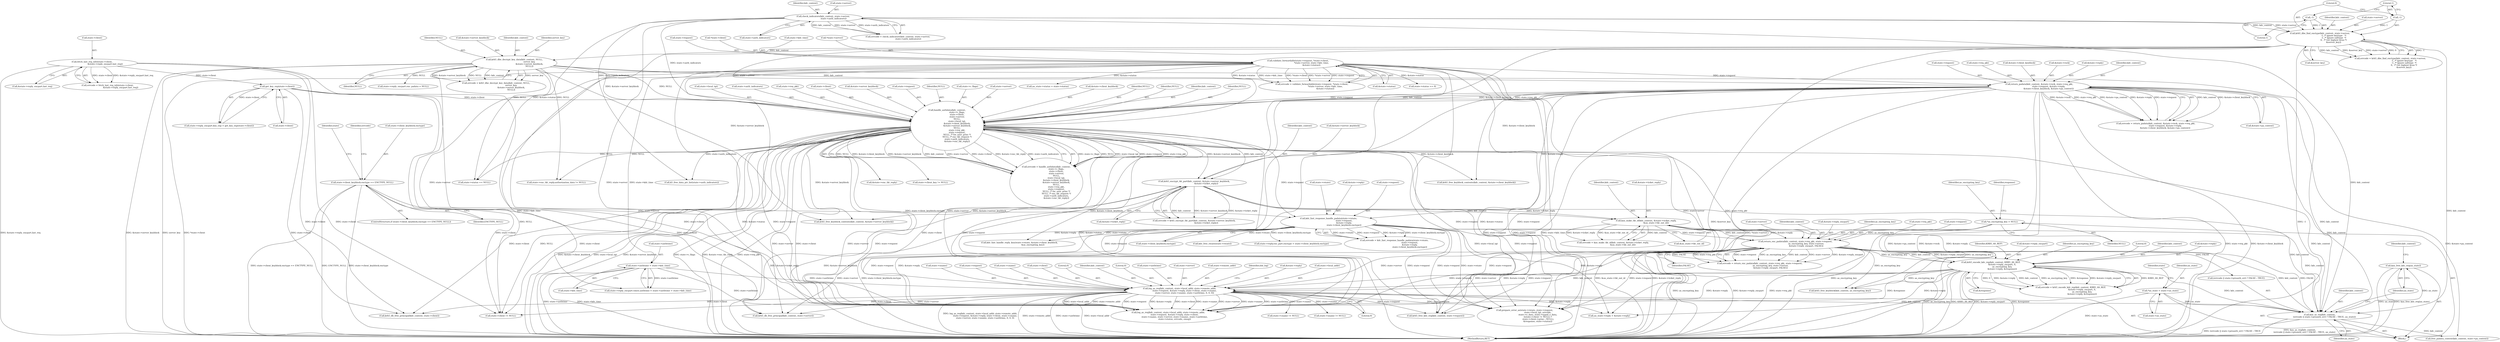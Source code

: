 digraph "0_krb5_ffb35baac6981f9e8914f8f3bffd37f284b85970@pointer" {
"1000828" [label="(Call,kau_free_kdc_req(au_state))"];
"1000817" [label="(Call,kau_as_req(kdc_context,\n              (errcode || state->preauth_err) ? FALSE : TRUE, au_state))"];
"1000250" [label="(Call,krb5_dbe_decrypt_key_data(kdc_context, NULL,\n                                             server_key,\n                                             &state->server_keyblock,\n                                             NULL))"];
"1000228" [label="(Call,krb5_dbe_find_enctype(kdc_context, state->server,\n                                         -1, /* ignore keytype   */\n                                         -1, /* Ignore salttype  */\n                                         0,  /* Get highest kvno */\n                                         &server_key))"];
"1000198" [label="(Call,check_indicators(kdc_context, state->server,\n                               state->auth_indicators))"];
"1000233" [label="(Call,-1)"];
"1000235" [label="(Call,-1)"];
"1000521" [label="(Call,krb5_encrypt_tkt_part(kdc_context, &state->server_keyblock,\n                                    &state->ticket_reply))"];
"1000466" [label="(Call,handle_authdata(kdc_context,\n                              state->c_flags,\n                              state->client,\n                              state->server,\n                              NULL,\n                              state->local_tgt,\n                              &state->client_keyblock,\n                              &state->server_keyblock,\n                              NULL,\n                              state->req_pkt,\n                              state->request,\n                              NULL, /* for_user_princ */\n                              NULL, /* enc_tkt_request */\n                              state->auth_indicators,\n                              &state->enc_tkt_reply))"];
"1000413" [label="(Call,return_padata(kdc_context, &state->rock, state->req_pkt,\n                            state->request, &state->reply,\n                            &state->client_keyblock, &state->pa_context))"];
"1000172" [label="(Call,validate_forwardable(state->request, *state->client,\n                                        *state->server, state->kdc_time,\n                                        &state->status))"];
"1000341" [label="(Call,get_key_exp(state->client))"];
"1000307" [label="(Call,fetch_last_req_info(state->client,\n                                       &state->reply_encpart.last_req))"];
"1000542" [label="(Call,kau_make_tkt_id(kdc_context, &state->ticket_reply,\n                              &au_state->tkt_out_id))"];
"1000750" [label="(Call,log_as_req(kdc_context, state->local_addr, state->remote_addr,\n               state->request, &state->reply, state->client, state->cname,\n               state->server, state->sname, state->authtime, 0, 0, 0))"];
"1000677" [label="(Call,krb5_encode_kdc_rep(kdc_context, KRB5_AS_REP,\n                                  &state->reply_encpart, 0,\n                                  as_encrypting_key,\n                                  &state->reply, &response))"];
"1000635" [label="(Call,return_enc_padata(kdc_context, state->req_pkt, state->request,\n                                as_encrypting_key, state->server,\n                                &state->reply_encpart, FALSE))"];
"1000574" [label="(Call,kdc_fast_response_handle_padata(state->rstate,\n                                              state->request,\n                                              &state->reply,\n                                              state->client_keyblock.enctype))"];
"1000447" [label="(Call,state->client_keyblock.enctype == ENCTYPE_NULL)"];
"1000120" [label="(Call,*as_encrypting_key = NULL)"];
"1000386" [label="(Call,state->authtime = state->kdc_time)"];
"1000144" [label="(Call,*au_state = state->au_state)"];
"1000678" [label="(Identifier,kdc_context)"];
"1000780" [label="(Literal,0)"];
"1000501" [label="(Call,&state->enc_tkt_reply)"];
"1000150" [label="(Identifier,state)"];
"1000644" [label="(Call,state->server)"];
"1000422" [label="(Call,state->request)"];
"1000478" [label="(Call,state->local_tgt)"];
"1001147" [label="(Call,krb5_free_kdc_req(kdc_context, state->request))"];
"1000378" [label="(Call,state->reply_encpart.times.authtime = state->authtime = state->kdc_time)"];
"1000250" [label="(Call,krb5_dbe_decrypt_key_data(kdc_context, NULL,\n                                             server_key,\n                                             &state->server_keyblock,\n                                             NULL))"];
"1000686" [label="(Call,&state->reply)"];
"1000448" [label="(Call,state->client_keyblock.enctype)"];
"1000498" [label="(Call,state->auth_indicators)"];
"1000199" [label="(Identifier,kdc_context)"];
"1000176" [label="(Call,*state->client)"];
"1000777" [label="(Call,state->authtime)"];
"1001152" [label="(Call,k5_free_data_ptr_list(state->auth_indicators))"];
"1000490" [label="(Call,state->req_pkt)"];
"1000542" [label="(Call,kau_make_tkt_id(kdc_context, &state->ticket_reply,\n                              &au_state->tkt_out_id))"];
"1000830" [label="(Call,free_padata_context(kdc_context, state->pa_context))"];
"1000818" [label="(Identifier,kdc_context)"];
"1000125" [label="(Identifier,response)"];
"1000229" [label="(Identifier,kdc_context)"];
"1000831" [label="(Identifier,kdc_context)"];
"1000750" [label="(Call,log_as_req(kdc_context, state->local_addr, state->remote_addr,\n               state->request, &state->reply, state->client, state->cname,\n               state->server, state->sname, state->authtime, 0, 0, 0))"];
"1000254" [label="(Call,&state->server_keyblock)"];
"1000527" [label="(Call,&state->ticket_reply)"];
"1000196" [label="(Call,errcode = check_indicators(kdc_context, state->server,\n                               state->auth_indicators))"];
"1000471" [label="(Call,state->client)"];
"1000390" [label="(Call,state->kdc_time)"];
"1000230" [label="(Call,state->server)"];
"1000419" [label="(Call,state->req_pkt)"];
"1000614" [label="(Call,kdc_fast_handle_reply_key(state->rstate, &state->client_keyblock,\n                                        &as_encrypting_key))"];
"1000677" [label="(Call,krb5_encode_kdc_rep(kdc_context, KRB5_AS_REP,\n                                  &state->reply_encpart, 0,\n                                  as_encrypting_key,\n                                  &state->reply, &response))"];
"1000172" [label="(Call,validate_forwardable(state->request, *state->client,\n                                        *state->server, state->kdc_time,\n                                        &state->status))"];
"1000485" [label="(Call,&state->server_keyblock)"];
"1000771" [label="(Call,state->server)"];
"1000817" [label="(Call,kau_as_req(kdc_context,\n              (errcode || state->preauth_err) ? FALSE : TRUE, au_state))"];
"1000540" [label="(Call,errcode = kau_make_tkt_id(kdc_context, &state->ticket_reply,\n                              &au_state->tkt_out_id))"];
"1000228" [label="(Call,krb5_dbe_find_enctype(kdc_context, state->server,\n                                         -1, /* ignore keytype   */\n                                         -1, /* Ignore salttype  */\n                                         0,  /* Get highest kvno */\n                                         &server_key))"];
"1000493" [label="(Call,state->request)"];
"1000522" [label="(Identifier,kdc_context)"];
"1000497" [label="(Identifier,NULL)"];
"1000755" [label="(Call,state->remote_addr)"];
"1000693" [label="(Call,state->client_key != NULL)"];
"1001007" [label="(Call,krb5_free_keyblock_contents(kdc_context, &state->client_keyblock))"];
"1000599" [label="(Call,state->reply.enc_part.enctype = state->client_keyblock.enctype)"];
"1000679" [label="(Identifier,KRB5_AS_REP)"];
"1000636" [label="(Identifier,kdc_context)"];
"1000635" [label="(Call,return_enc_padata(kdc_context, state->req_pkt, state->request,\n                                as_encrypting_key, state->server,\n                                &state->reply_encpart, FALSE))"];
"1000782" [label="(Literal,0)"];
"1000784" [label="(Identifier,did_log)"];
"1000203" [label="(Call,state->auth_indicators)"];
"1000170" [label="(Call,errcode = validate_forwardable(state->request, *state->client,\n                                        *state->server, state->kdc_time,\n                                        &state->status))"];
"1000647" [label="(Call,&state->reply_encpart)"];
"1000236" [label="(Literal,1)"];
"1001166" [label="(MethodReturn,RET)"];
"1000944" [label="(Call,state->client != NULL)"];
"1000574" [label="(Call,kdc_fast_response_handle_padata(state->rstate,\n                                              state->request,\n                                              &state->reply,\n                                              state->client_keyblock.enctype))"];
"1000761" [label="(Call,&state->reply)"];
"1000464" [label="(Call,errcode = handle_authdata(kdc_context,\n                              state->c_flags,\n                              state->client,\n                              state->server,\n                              NULL,\n                              state->local_tgt,\n                              &state->client_keyblock,\n                              &state->server_keyblock,\n                              NULL,\n                              state->req_pkt,\n                              state->request,\n                              NULL, /* for_user_princ */\n                              NULL, /* enc_tkt_request */\n                              state->auth_indicators,\n                              &state->enc_tkt_reply))"];
"1000468" [label="(Call,state->c_flags)"];
"1000971" [label="(Call,state->enc_tkt_reply.authorization_data != NULL)"];
"1000523" [label="(Call,&state->server_keyblock)"];
"1000572" [label="(Call,errcode = kdc_fast_response_handle_padata(state->rstate,\n                                              state->request,\n                                              &state->reply,\n                                              state->client_keyblock.enctype))"];
"1000184" [label="(Call,state->kdc_time)"];
"1000411" [label="(Call,errcode = return_padata(kdc_context, &state->rock, state->req_pkt,\n                            state->request, &state->reply,\n                            &state->client_keyblock, &state->pa_context))"];
"1000307" [label="(Call,fetch_last_req_info(state->client,\n                                       &state->reply_encpart.last_req))"];
"1000752" [label="(Call,state->local_addr)"];
"1000233" [label="(Call,-1)"];
"1000575" [label="(Call,state->rstate)"];
"1000643" [label="(Identifier,as_encrypting_key)"];
"1000235" [label="(Call,-1)"];
"1000237" [label="(Literal,0)"];
"1000474" [label="(Call,state->server)"];
"1000342" [label="(Call,state->client)"];
"1000387" [label="(Call,state->authtime)"];
"1000117" [label="(Block,)"];
"1000251" [label="(Identifier,kdc_context)"];
"1000792" [label="(Call,state->status == NULL)"];
"1000457" [label="(Identifier,state)"];
"1000651" [label="(Identifier,FALSE)"];
"1000311" [label="(Call,&state->reply_encpart.last_req)"];
"1000187" [label="(Call,&state->status)"];
"1000852" [label="(Call,log_as_req(kdc_context, state->local_addr, state->remote_addr,\n                   state->request, &state->reply, state->client,\n                   state->cname, state->server, state->sname, state->authtime,\n                   state->status, errcode, emsg))"];
"1000774" [label="(Call,state->sname)"];
"1000690" [label="(Call,&response)"];
"1000413" [label="(Call,return_padata(kdc_context, &state->rock, state->req_pkt,\n                            state->request, &state->reply,\n                            &state->client_keyblock, &state->pa_context))"];
"1000481" [label="(Call,&state->client_keyblock)"];
"1000122" [label="(Identifier,NULL)"];
"1000496" [label="(Identifier,NULL)"];
"1000827" [label="(Identifier,au_state)"];
"1000828" [label="(Call,kau_free_kdc_req(au_state))"];
"1000200" [label="(Call,state->server)"];
"1000926" [label="(Call,prepare_error_as(state->rstate, state->request,\n                                       state->local_tgt, errcode,\n                                       state->e_data, state->typed_e_data,\n                                       ((state->client != NULL) ?\n                                        state->client->princ : NULL),\n                                       &response, state->status))"];
"1001042" [label="(Call,state->cname != NULL)"];
"1000585" [label="(Call,state->client_keyblock.enctype)"];
"1000121" [label="(Identifier,as_encrypting_key)"];
"1000819" [label="(Call,(errcode || state->preauth_err) ? FALSE : TRUE)"];
"1000466" [label="(Call,handle_authdata(kdc_context,\n                              state->c_flags,\n                              state->client,\n                              state->server,\n                              NULL,\n                              state->local_tgt,\n                              &state->client_keyblock,\n                              &state->server_keyblock,\n                              NULL,\n                              state->req_pkt,\n                              state->request,\n                              NULL, /* for_user_princ */\n                              NULL, /* enc_tkt_request */\n                              state->auth_indicators,\n                              &state->enc_tkt_reply))"];
"1000519" [label="(Call,errcode = krb5_encrypt_tkt_part(kdc_context, &state->server_keyblock,\n                                    &state->ticket_reply))"];
"1000477" [label="(Identifier,NULL)"];
"1000429" [label="(Call,&state->client_keyblock)"];
"1000633" [label="(Call,errcode = return_enc_padata(kdc_context, state->req_pkt, state->request,\n                                as_encrypting_key, state->server,\n                                &state->reply_encpart, FALSE))"];
"1000467" [label="(Identifier,kdc_context)"];
"1000758" [label="(Call,state->request)"];
"1000180" [label="(Call,*state->server)"];
"1000581" [label="(Call,&state->reply)"];
"1000453" [label="(Identifier,ENCTYPE_NULL)"];
"1000253" [label="(Identifier,server_key)"];
"1000120" [label="(Call,*as_encrypting_key = NULL)"];
"1000446" [label="(ControlStructure,if (state->client_keyblock.enctype == ENCTYPE_NULL))"];
"1000144" [label="(Call,*au_state = state->au_state)"];
"1000578" [label="(Call,state->request)"];
"1000234" [label="(Literal,1)"];
"1001066" [label="(Call,krb5_db_free_principal(kdc_context, state->server))"];
"1000248" [label="(Call,errcode = krb5_dbe_decrypt_key_data(kdc_context, NULL,\n                                             server_key,\n                                             &state->server_keyblock,\n                                             NULL))"];
"1000680" [label="(Call,&state->reply_encpart)"];
"1000543" [label="(Identifier,kdc_context)"];
"1000198" [label="(Call,check_indicators(kdc_context, state->server,\n                               state->auth_indicators))"];
"1000768" [label="(Call,state->cname)"];
"1000809" [label="(Call,au_state->reply = &state->reply)"];
"1000146" [label="(Call,state->au_state)"];
"1000765" [label="(Call,state->client)"];
"1000781" [label="(Literal,0)"];
"1000386" [label="(Call,state->authtime = state->kdc_time)"];
"1000433" [label="(Call,&state->pa_context)"];
"1000894" [label="(Call,state->status == 0)"];
"1000415" [label="(Call,&state->rock)"];
"1001061" [label="(Call,krb5_db_free_principal(kdc_context, state->client))"];
"1000425" [label="(Call,&state->reply)"];
"1000465" [label="(Identifier,errcode)"];
"1000751" [label="(Identifier,kdc_context)"];
"1000675" [label="(Call,errcode = krb5_encode_kdc_rep(kdc_context, KRB5_AS_REP,\n                                  &state->reply_encpart, 0,\n                                  as_encrypting_key,\n                                  &state->reply, &response))"];
"1000447" [label="(Call,state->client_keyblock.enctype == ENCTYPE_NULL)"];
"1001052" [label="(Call,state->sname != NULL)"];
"1000489" [label="(Identifier,NULL)"];
"1000802" [label="(Call,au_state->status = state->status)"];
"1000685" [label="(Identifier,as_encrypting_key)"];
"1000258" [label="(Identifier,NULL)"];
"1000305" [label="(Call,errcode = fetch_last_req_info(state->client,\n                                       &state->reply_encpart.last_req))"];
"1000404" [label="(Call,state->reply_encpart.enc_padata = NULL)"];
"1000341" [label="(Call,get_key_exp(state->client))"];
"1000173" [label="(Call,state->request)"];
"1000829" [label="(Identifier,au_state)"];
"1000544" [label="(Call,&state->ticket_reply)"];
"1000238" [label="(Call,&server_key)"];
"1000637" [label="(Call,state->req_pkt)"];
"1001143" [label="(Call,kdc_free_rstate(state->rstate))"];
"1000308" [label="(Call,state->client)"];
"1000335" [label="(Call,state->reply_encpart.key_exp = get_key_exp(state->client))"];
"1000548" [label="(Call,&au_state->tkt_out_id)"];
"1000145" [label="(Identifier,au_state)"];
"1000414" [label="(Identifier,kdc_context)"];
"1000252" [label="(Identifier,NULL)"];
"1000993" [label="(Call,krb5_free_keyblock_contents(kdc_context, &state->server_keyblock))"];
"1000684" [label="(Literal,0)"];
"1000837" [label="(Call,krb5_free_keyblock(kdc_context, as_encrypting_key))"];
"1000521" [label="(Call,krb5_encrypt_tkt_part(kdc_context, &state->server_keyblock,\n                                    &state->ticket_reply))"];
"1000226" [label="(Call,errcode = krb5_dbe_find_enctype(kdc_context, state->server,\n                                         -1, /* ignore keytype   */\n                                         -1, /* Ignore salttype  */\n                                         0,  /* Get highest kvno */\n                                         &server_key))"];
"1000640" [label="(Call,state->request)"];
"1000828" -> "1000117"  [label="AST: "];
"1000828" -> "1000829"  [label="CFG: "];
"1000829" -> "1000828"  [label="AST: "];
"1000831" -> "1000828"  [label="CFG: "];
"1000828" -> "1001166"  [label="DDG: au_state"];
"1000828" -> "1001166"  [label="DDG: kau_free_kdc_req(au_state)"];
"1000817" -> "1000828"  [label="DDG: au_state"];
"1000817" -> "1000117"  [label="AST: "];
"1000817" -> "1000827"  [label="CFG: "];
"1000818" -> "1000817"  [label="AST: "];
"1000819" -> "1000817"  [label="AST: "];
"1000827" -> "1000817"  [label="AST: "];
"1000829" -> "1000817"  [label="CFG: "];
"1000817" -> "1001166"  [label="DDG: kau_as_req(kdc_context,\n              (errcode || state->preauth_err) ? FALSE : TRUE, au_state)"];
"1000817" -> "1001166"  [label="DDG: (errcode || state->preauth_err) ? FALSE : TRUE"];
"1000250" -> "1000817"  [label="DDG: kdc_context"];
"1000521" -> "1000817"  [label="DDG: kdc_context"];
"1000466" -> "1000817"  [label="DDG: kdc_context"];
"1000542" -> "1000817"  [label="DDG: kdc_context"];
"1000750" -> "1000817"  [label="DDG: kdc_context"];
"1000677" -> "1000817"  [label="DDG: kdc_context"];
"1000228" -> "1000817"  [label="DDG: kdc_context"];
"1000413" -> "1000817"  [label="DDG: kdc_context"];
"1000198" -> "1000817"  [label="DDG: kdc_context"];
"1000635" -> "1000817"  [label="DDG: kdc_context"];
"1000635" -> "1000817"  [label="DDG: FALSE"];
"1000144" -> "1000817"  [label="DDG: au_state"];
"1000817" -> "1000830"  [label="DDG: kdc_context"];
"1000250" -> "1000248"  [label="AST: "];
"1000250" -> "1000258"  [label="CFG: "];
"1000251" -> "1000250"  [label="AST: "];
"1000252" -> "1000250"  [label="AST: "];
"1000253" -> "1000250"  [label="AST: "];
"1000254" -> "1000250"  [label="AST: "];
"1000258" -> "1000250"  [label="AST: "];
"1000248" -> "1000250"  [label="CFG: "];
"1000250" -> "1001166"  [label="DDG: server_key"];
"1000250" -> "1001166"  [label="DDG: &state->server_keyblock"];
"1000250" -> "1000248"  [label="DDG: server_key"];
"1000250" -> "1000248"  [label="DDG: &state->server_keyblock"];
"1000250" -> "1000248"  [label="DDG: NULL"];
"1000250" -> "1000248"  [label="DDG: kdc_context"];
"1000228" -> "1000250"  [label="DDG: kdc_context"];
"1000250" -> "1000404"  [label="DDG: NULL"];
"1000250" -> "1000413"  [label="DDG: kdc_context"];
"1000250" -> "1000466"  [label="DDG: NULL"];
"1000250" -> "1000466"  [label="DDG: &state->server_keyblock"];
"1000250" -> "1000792"  [label="DDG: NULL"];
"1000250" -> "1000944"  [label="DDG: NULL"];
"1000250" -> "1000971"  [label="DDG: NULL"];
"1000250" -> "1000993"  [label="DDG: &state->server_keyblock"];
"1000228" -> "1000226"  [label="AST: "];
"1000228" -> "1000238"  [label="CFG: "];
"1000229" -> "1000228"  [label="AST: "];
"1000230" -> "1000228"  [label="AST: "];
"1000233" -> "1000228"  [label="AST: "];
"1000235" -> "1000228"  [label="AST: "];
"1000237" -> "1000228"  [label="AST: "];
"1000238" -> "1000228"  [label="AST: "];
"1000226" -> "1000228"  [label="CFG: "];
"1000228" -> "1001166"  [label="DDG: -1"];
"1000228" -> "1001166"  [label="DDG: &server_key"];
"1000228" -> "1000226"  [label="DDG: -1"];
"1000228" -> "1000226"  [label="DDG: kdc_context"];
"1000228" -> "1000226"  [label="DDG: &server_key"];
"1000228" -> "1000226"  [label="DDG: state->server"];
"1000228" -> "1000226"  [label="DDG: 0"];
"1000198" -> "1000228"  [label="DDG: kdc_context"];
"1000198" -> "1000228"  [label="DDG: state->server"];
"1000233" -> "1000228"  [label="DDG: 1"];
"1000235" -> "1000228"  [label="DDG: 1"];
"1000228" -> "1000466"  [label="DDG: state->server"];
"1000228" -> "1000852"  [label="DDG: state->server"];
"1000228" -> "1001066"  [label="DDG: state->server"];
"1000198" -> "1000196"  [label="AST: "];
"1000198" -> "1000203"  [label="CFG: "];
"1000199" -> "1000198"  [label="AST: "];
"1000200" -> "1000198"  [label="AST: "];
"1000203" -> "1000198"  [label="AST: "];
"1000196" -> "1000198"  [label="CFG: "];
"1000198" -> "1000196"  [label="DDG: kdc_context"];
"1000198" -> "1000196"  [label="DDG: state->server"];
"1000198" -> "1000196"  [label="DDG: state->auth_indicators"];
"1000198" -> "1000466"  [label="DDG: state->auth_indicators"];
"1000198" -> "1000852"  [label="DDG: state->server"];
"1000198" -> "1001066"  [label="DDG: state->server"];
"1000198" -> "1001152"  [label="DDG: state->auth_indicators"];
"1000233" -> "1000234"  [label="CFG: "];
"1000234" -> "1000233"  [label="AST: "];
"1000236" -> "1000233"  [label="CFG: "];
"1000235" -> "1000236"  [label="CFG: "];
"1000236" -> "1000235"  [label="AST: "];
"1000237" -> "1000235"  [label="CFG: "];
"1000521" -> "1000519"  [label="AST: "];
"1000521" -> "1000527"  [label="CFG: "];
"1000522" -> "1000521"  [label="AST: "];
"1000523" -> "1000521"  [label="AST: "];
"1000527" -> "1000521"  [label="AST: "];
"1000519" -> "1000521"  [label="CFG: "];
"1000521" -> "1001166"  [label="DDG: &state->ticket_reply"];
"1000521" -> "1001166"  [label="DDG: &state->server_keyblock"];
"1000521" -> "1000519"  [label="DDG: kdc_context"];
"1000521" -> "1000519"  [label="DDG: &state->server_keyblock"];
"1000521" -> "1000519"  [label="DDG: &state->ticket_reply"];
"1000466" -> "1000521"  [label="DDG: kdc_context"];
"1000466" -> "1000521"  [label="DDG: &state->server_keyblock"];
"1000521" -> "1000542"  [label="DDG: kdc_context"];
"1000521" -> "1000542"  [label="DDG: &state->ticket_reply"];
"1000521" -> "1000993"  [label="DDG: &state->server_keyblock"];
"1000466" -> "1000464"  [label="AST: "];
"1000466" -> "1000501"  [label="CFG: "];
"1000467" -> "1000466"  [label="AST: "];
"1000468" -> "1000466"  [label="AST: "];
"1000471" -> "1000466"  [label="AST: "];
"1000474" -> "1000466"  [label="AST: "];
"1000477" -> "1000466"  [label="AST: "];
"1000478" -> "1000466"  [label="AST: "];
"1000481" -> "1000466"  [label="AST: "];
"1000485" -> "1000466"  [label="AST: "];
"1000489" -> "1000466"  [label="AST: "];
"1000490" -> "1000466"  [label="AST: "];
"1000493" -> "1000466"  [label="AST: "];
"1000496" -> "1000466"  [label="AST: "];
"1000497" -> "1000466"  [label="AST: "];
"1000498" -> "1000466"  [label="AST: "];
"1000501" -> "1000466"  [label="AST: "];
"1000464" -> "1000466"  [label="CFG: "];
"1000466" -> "1001166"  [label="DDG: state->c_flags"];
"1000466" -> "1001166"  [label="DDG: &state->enc_tkt_reply"];
"1000466" -> "1001166"  [label="DDG: state->req_pkt"];
"1000466" -> "1001166"  [label="DDG: &state->client_keyblock"];
"1000466" -> "1001166"  [label="DDG: state->local_tgt"];
"1000466" -> "1001166"  [label="DDG: &state->server_keyblock"];
"1000466" -> "1000464"  [label="DDG: state->c_flags"];
"1000466" -> "1000464"  [label="DDG: NULL"];
"1000466" -> "1000464"  [label="DDG: state->local_tgt"];
"1000466" -> "1000464"  [label="DDG: state->request"];
"1000466" -> "1000464"  [label="DDG: state->req_pkt"];
"1000466" -> "1000464"  [label="DDG: &state->client_keyblock"];
"1000466" -> "1000464"  [label="DDG: &state->server_keyblock"];
"1000466" -> "1000464"  [label="DDG: kdc_context"];
"1000466" -> "1000464"  [label="DDG: state->server"];
"1000466" -> "1000464"  [label="DDG: state->client"];
"1000466" -> "1000464"  [label="DDG: &state->enc_tkt_reply"];
"1000466" -> "1000464"  [label="DDG: state->auth_indicators"];
"1000413" -> "1000466"  [label="DDG: kdc_context"];
"1000413" -> "1000466"  [label="DDG: &state->client_keyblock"];
"1000413" -> "1000466"  [label="DDG: state->req_pkt"];
"1000413" -> "1000466"  [label="DDG: state->request"];
"1000341" -> "1000466"  [label="DDG: state->client"];
"1000466" -> "1000574"  [label="DDG: state->request"];
"1000466" -> "1000614"  [label="DDG: &state->client_keyblock"];
"1000466" -> "1000635"  [label="DDG: state->req_pkt"];
"1000466" -> "1000635"  [label="DDG: state->server"];
"1000466" -> "1000693"  [label="DDG: NULL"];
"1000466" -> "1000750"  [label="DDG: state->client"];
"1000466" -> "1000792"  [label="DDG: NULL"];
"1000466" -> "1000852"  [label="DDG: state->request"];
"1000466" -> "1000852"  [label="DDG: state->client"];
"1000466" -> "1000852"  [label="DDG: state->server"];
"1000466" -> "1000926"  [label="DDG: state->request"];
"1000466" -> "1000926"  [label="DDG: state->local_tgt"];
"1000466" -> "1000944"  [label="DDG: state->client"];
"1000466" -> "1000944"  [label="DDG: NULL"];
"1000466" -> "1000971"  [label="DDG: NULL"];
"1000466" -> "1000993"  [label="DDG: &state->server_keyblock"];
"1000466" -> "1001007"  [label="DDG: &state->client_keyblock"];
"1000466" -> "1001061"  [label="DDG: state->client"];
"1000466" -> "1001066"  [label="DDG: state->server"];
"1000466" -> "1001147"  [label="DDG: state->request"];
"1000466" -> "1001152"  [label="DDG: state->auth_indicators"];
"1000413" -> "1000411"  [label="AST: "];
"1000413" -> "1000433"  [label="CFG: "];
"1000414" -> "1000413"  [label="AST: "];
"1000415" -> "1000413"  [label="AST: "];
"1000419" -> "1000413"  [label="AST: "];
"1000422" -> "1000413"  [label="AST: "];
"1000425" -> "1000413"  [label="AST: "];
"1000429" -> "1000413"  [label="AST: "];
"1000433" -> "1000413"  [label="AST: "];
"1000411" -> "1000413"  [label="CFG: "];
"1000413" -> "1001166"  [label="DDG: &state->pa_context"];
"1000413" -> "1001166"  [label="DDG: &state->rock"];
"1000413" -> "1001166"  [label="DDG: state->req_pkt"];
"1000413" -> "1001166"  [label="DDG: &state->client_keyblock"];
"1000413" -> "1000411"  [label="DDG: kdc_context"];
"1000413" -> "1000411"  [label="DDG: &state->client_keyblock"];
"1000413" -> "1000411"  [label="DDG: &state->rock"];
"1000413" -> "1000411"  [label="DDG: state->req_pkt"];
"1000413" -> "1000411"  [label="DDG: &state->pa_context"];
"1000413" -> "1000411"  [label="DDG: &state->reply"];
"1000413" -> "1000411"  [label="DDG: state->request"];
"1000172" -> "1000413"  [label="DDG: state->request"];
"1000413" -> "1000574"  [label="DDG: &state->reply"];
"1000413" -> "1000809"  [label="DDG: &state->reply"];
"1000413" -> "1000830"  [label="DDG: &state->pa_context"];
"1000413" -> "1000852"  [label="DDG: state->request"];
"1000413" -> "1000852"  [label="DDG: &state->reply"];
"1000413" -> "1000926"  [label="DDG: state->request"];
"1000413" -> "1001007"  [label="DDG: &state->client_keyblock"];
"1000413" -> "1001147"  [label="DDG: state->request"];
"1000172" -> "1000170"  [label="AST: "];
"1000172" -> "1000187"  [label="CFG: "];
"1000173" -> "1000172"  [label="AST: "];
"1000176" -> "1000172"  [label="AST: "];
"1000180" -> "1000172"  [label="AST: "];
"1000184" -> "1000172"  [label="AST: "];
"1000187" -> "1000172"  [label="AST: "];
"1000170" -> "1000172"  [label="CFG: "];
"1000172" -> "1001166"  [label="DDG: &state->status"];
"1000172" -> "1001166"  [label="DDG: state->kdc_time"];
"1000172" -> "1001166"  [label="DDG: *state->server"];
"1000172" -> "1001166"  [label="DDG: *state->client"];
"1000172" -> "1000170"  [label="DDG: &state->status"];
"1000172" -> "1000170"  [label="DDG: state->kdc_time"];
"1000172" -> "1000170"  [label="DDG: *state->client"];
"1000172" -> "1000170"  [label="DDG: *state->server"];
"1000172" -> "1000170"  [label="DDG: state->request"];
"1000172" -> "1000378"  [label="DDG: state->kdc_time"];
"1000172" -> "1000386"  [label="DDG: state->kdc_time"];
"1000172" -> "1000792"  [label="DDG: &state->status"];
"1000172" -> "1000802"  [label="DDG: &state->status"];
"1000172" -> "1000852"  [label="DDG: state->request"];
"1000172" -> "1000852"  [label="DDG: &state->status"];
"1000172" -> "1000894"  [label="DDG: &state->status"];
"1000172" -> "1000926"  [label="DDG: state->request"];
"1000172" -> "1000926"  [label="DDG: &state->status"];
"1000172" -> "1001147"  [label="DDG: state->request"];
"1000341" -> "1000335"  [label="AST: "];
"1000341" -> "1000342"  [label="CFG: "];
"1000342" -> "1000341"  [label="AST: "];
"1000335" -> "1000341"  [label="CFG: "];
"1000341" -> "1000335"  [label="DDG: state->client"];
"1000307" -> "1000341"  [label="DDG: state->client"];
"1000341" -> "1000852"  [label="DDG: state->client"];
"1000341" -> "1000944"  [label="DDG: state->client"];
"1000341" -> "1001061"  [label="DDG: state->client"];
"1000307" -> "1000305"  [label="AST: "];
"1000307" -> "1000311"  [label="CFG: "];
"1000308" -> "1000307"  [label="AST: "];
"1000311" -> "1000307"  [label="AST: "];
"1000305" -> "1000307"  [label="CFG: "];
"1000307" -> "1001166"  [label="DDG: &state->reply_encpart.last_req"];
"1000307" -> "1000305"  [label="DDG: state->client"];
"1000307" -> "1000305"  [label="DDG: &state->reply_encpart.last_req"];
"1000307" -> "1000852"  [label="DDG: state->client"];
"1000307" -> "1000944"  [label="DDG: state->client"];
"1000307" -> "1001061"  [label="DDG: state->client"];
"1000542" -> "1000540"  [label="AST: "];
"1000542" -> "1000548"  [label="CFG: "];
"1000543" -> "1000542"  [label="AST: "];
"1000544" -> "1000542"  [label="AST: "];
"1000548" -> "1000542"  [label="AST: "];
"1000540" -> "1000542"  [label="CFG: "];
"1000542" -> "1001166"  [label="DDG: &au_state->tkt_out_id"];
"1000542" -> "1001166"  [label="DDG: &state->ticket_reply"];
"1000542" -> "1000540"  [label="DDG: kdc_context"];
"1000542" -> "1000540"  [label="DDG: &state->ticket_reply"];
"1000542" -> "1000540"  [label="DDG: &au_state->tkt_out_id"];
"1000542" -> "1000635"  [label="DDG: kdc_context"];
"1000750" -> "1000117"  [label="AST: "];
"1000750" -> "1000782"  [label="CFG: "];
"1000751" -> "1000750"  [label="AST: "];
"1000752" -> "1000750"  [label="AST: "];
"1000755" -> "1000750"  [label="AST: "];
"1000758" -> "1000750"  [label="AST: "];
"1000761" -> "1000750"  [label="AST: "];
"1000765" -> "1000750"  [label="AST: "];
"1000768" -> "1000750"  [label="AST: "];
"1000771" -> "1000750"  [label="AST: "];
"1000774" -> "1000750"  [label="AST: "];
"1000777" -> "1000750"  [label="AST: "];
"1000780" -> "1000750"  [label="AST: "];
"1000781" -> "1000750"  [label="AST: "];
"1000782" -> "1000750"  [label="AST: "];
"1000784" -> "1000750"  [label="CFG: "];
"1000750" -> "1001166"  [label="DDG: log_as_req(kdc_context, state->local_addr, state->remote_addr,\n               state->request, &state->reply, state->client, state->cname,\n               state->server, state->sname, state->authtime, 0, 0, 0)"];
"1000750" -> "1001166"  [label="DDG: state->remote_addr"];
"1000750" -> "1001166"  [label="DDG: state->authtime"];
"1000750" -> "1001166"  [label="DDG: state->local_addr"];
"1000677" -> "1000750"  [label="DDG: kdc_context"];
"1000677" -> "1000750"  [label="DDG: &state->reply"];
"1000635" -> "1000750"  [label="DDG: state->request"];
"1000635" -> "1000750"  [label="DDG: state->server"];
"1000386" -> "1000750"  [label="DDG: state->authtime"];
"1000750" -> "1000809"  [label="DDG: &state->reply"];
"1000750" -> "1000852"  [label="DDG: state->local_addr"];
"1000750" -> "1000852"  [label="DDG: state->remote_addr"];
"1000750" -> "1000852"  [label="DDG: state->request"];
"1000750" -> "1000852"  [label="DDG: &state->reply"];
"1000750" -> "1000852"  [label="DDG: state->client"];
"1000750" -> "1000852"  [label="DDG: state->cname"];
"1000750" -> "1000852"  [label="DDG: state->server"];
"1000750" -> "1000852"  [label="DDG: state->sname"];
"1000750" -> "1000852"  [label="DDG: state->authtime"];
"1000750" -> "1000926"  [label="DDG: state->request"];
"1000750" -> "1000944"  [label="DDG: state->client"];
"1000750" -> "1001042"  [label="DDG: state->cname"];
"1000750" -> "1001052"  [label="DDG: state->sname"];
"1000750" -> "1001061"  [label="DDG: state->client"];
"1000750" -> "1001066"  [label="DDG: state->server"];
"1000750" -> "1001147"  [label="DDG: state->request"];
"1000677" -> "1000675"  [label="AST: "];
"1000677" -> "1000690"  [label="CFG: "];
"1000678" -> "1000677"  [label="AST: "];
"1000679" -> "1000677"  [label="AST: "];
"1000680" -> "1000677"  [label="AST: "];
"1000684" -> "1000677"  [label="AST: "];
"1000685" -> "1000677"  [label="AST: "];
"1000686" -> "1000677"  [label="AST: "];
"1000690" -> "1000677"  [label="AST: "];
"1000675" -> "1000677"  [label="CFG: "];
"1000677" -> "1001166"  [label="DDG: &response"];
"1000677" -> "1001166"  [label="DDG: as_encrypting_key"];
"1000677" -> "1001166"  [label="DDG: KRB5_AS_REP"];
"1000677" -> "1001166"  [label="DDG: &state->reply_encpart"];
"1000677" -> "1000675"  [label="DDG: KRB5_AS_REP"];
"1000677" -> "1000675"  [label="DDG: 0"];
"1000677" -> "1000675"  [label="DDG: &state->reply"];
"1000677" -> "1000675"  [label="DDG: kdc_context"];
"1000677" -> "1000675"  [label="DDG: as_encrypting_key"];
"1000677" -> "1000675"  [label="DDG: &response"];
"1000677" -> "1000675"  [label="DDG: &state->reply_encpart"];
"1000635" -> "1000677"  [label="DDG: kdc_context"];
"1000635" -> "1000677"  [label="DDG: &state->reply_encpart"];
"1000635" -> "1000677"  [label="DDG: as_encrypting_key"];
"1000574" -> "1000677"  [label="DDG: &state->reply"];
"1000677" -> "1000809"  [label="DDG: &state->reply"];
"1000677" -> "1000837"  [label="DDG: as_encrypting_key"];
"1000677" -> "1000852"  [label="DDG: &state->reply"];
"1000677" -> "1000926"  [label="DDG: &response"];
"1000635" -> "1000633"  [label="AST: "];
"1000635" -> "1000651"  [label="CFG: "];
"1000636" -> "1000635"  [label="AST: "];
"1000637" -> "1000635"  [label="AST: "];
"1000640" -> "1000635"  [label="AST: "];
"1000643" -> "1000635"  [label="AST: "];
"1000644" -> "1000635"  [label="AST: "];
"1000647" -> "1000635"  [label="AST: "];
"1000651" -> "1000635"  [label="AST: "];
"1000633" -> "1000635"  [label="CFG: "];
"1000635" -> "1001166"  [label="DDG: as_encrypting_key"];
"1000635" -> "1001166"  [label="DDG: &state->reply_encpart"];
"1000635" -> "1001166"  [label="DDG: state->req_pkt"];
"1000635" -> "1000633"  [label="DDG: state->request"];
"1000635" -> "1000633"  [label="DDG: as_encrypting_key"];
"1000635" -> "1000633"  [label="DDG: kdc_context"];
"1000635" -> "1000633"  [label="DDG: state->server"];
"1000635" -> "1000633"  [label="DDG: &state->reply_encpart"];
"1000635" -> "1000633"  [label="DDG: FALSE"];
"1000635" -> "1000633"  [label="DDG: state->req_pkt"];
"1000574" -> "1000635"  [label="DDG: state->request"];
"1000120" -> "1000635"  [label="DDG: as_encrypting_key"];
"1000635" -> "1000819"  [label="DDG: FALSE"];
"1000635" -> "1000837"  [label="DDG: as_encrypting_key"];
"1000635" -> "1000852"  [label="DDG: state->request"];
"1000635" -> "1000852"  [label="DDG: state->server"];
"1000635" -> "1000926"  [label="DDG: state->request"];
"1000635" -> "1001066"  [label="DDG: state->server"];
"1000635" -> "1001147"  [label="DDG: state->request"];
"1000574" -> "1000572"  [label="AST: "];
"1000574" -> "1000585"  [label="CFG: "];
"1000575" -> "1000574"  [label="AST: "];
"1000578" -> "1000574"  [label="AST: "];
"1000581" -> "1000574"  [label="AST: "];
"1000585" -> "1000574"  [label="AST: "];
"1000572" -> "1000574"  [label="CFG: "];
"1000574" -> "1001166"  [label="DDG: state->client_keyblock.enctype"];
"1000574" -> "1000572"  [label="DDG: state->rstate"];
"1000574" -> "1000572"  [label="DDG: state->request"];
"1000574" -> "1000572"  [label="DDG: &state->reply"];
"1000574" -> "1000572"  [label="DDG: state->client_keyblock.enctype"];
"1000447" -> "1000574"  [label="DDG: state->client_keyblock.enctype"];
"1000574" -> "1000599"  [label="DDG: state->client_keyblock.enctype"];
"1000574" -> "1000614"  [label="DDG: state->rstate"];
"1000574" -> "1000809"  [label="DDG: &state->reply"];
"1000574" -> "1000852"  [label="DDG: state->request"];
"1000574" -> "1000852"  [label="DDG: &state->reply"];
"1000574" -> "1000926"  [label="DDG: state->rstate"];
"1000574" -> "1000926"  [label="DDG: state->request"];
"1000574" -> "1001143"  [label="DDG: state->rstate"];
"1000574" -> "1001147"  [label="DDG: state->request"];
"1000447" -> "1000446"  [label="AST: "];
"1000447" -> "1000453"  [label="CFG: "];
"1000448" -> "1000447"  [label="AST: "];
"1000453" -> "1000447"  [label="AST: "];
"1000457" -> "1000447"  [label="CFG: "];
"1000465" -> "1000447"  [label="CFG: "];
"1000447" -> "1001166"  [label="DDG: state->client_keyblock.enctype == ENCTYPE_NULL"];
"1000447" -> "1001166"  [label="DDG: ENCTYPE_NULL"];
"1000447" -> "1001166"  [label="DDG: state->client_keyblock.enctype"];
"1000120" -> "1000117"  [label="AST: "];
"1000120" -> "1000122"  [label="CFG: "];
"1000121" -> "1000120"  [label="AST: "];
"1000122" -> "1000120"  [label="AST: "];
"1000125" -> "1000120"  [label="CFG: "];
"1000120" -> "1001166"  [label="DDG: as_encrypting_key"];
"1000120" -> "1000837"  [label="DDG: as_encrypting_key"];
"1000386" -> "1000378"  [label="AST: "];
"1000386" -> "1000390"  [label="CFG: "];
"1000387" -> "1000386"  [label="AST: "];
"1000390" -> "1000386"  [label="AST: "];
"1000378" -> "1000386"  [label="CFG: "];
"1000386" -> "1001166"  [label="DDG: state->authtime"];
"1000386" -> "1001166"  [label="DDG: state->kdc_time"];
"1000386" -> "1000378"  [label="DDG: state->authtime"];
"1000386" -> "1000852"  [label="DDG: state->authtime"];
"1000144" -> "1000117"  [label="AST: "];
"1000144" -> "1000146"  [label="CFG: "];
"1000145" -> "1000144"  [label="AST: "];
"1000146" -> "1000144"  [label="AST: "];
"1000150" -> "1000144"  [label="CFG: "];
"1000144" -> "1001166"  [label="DDG: state->au_state"];
}
